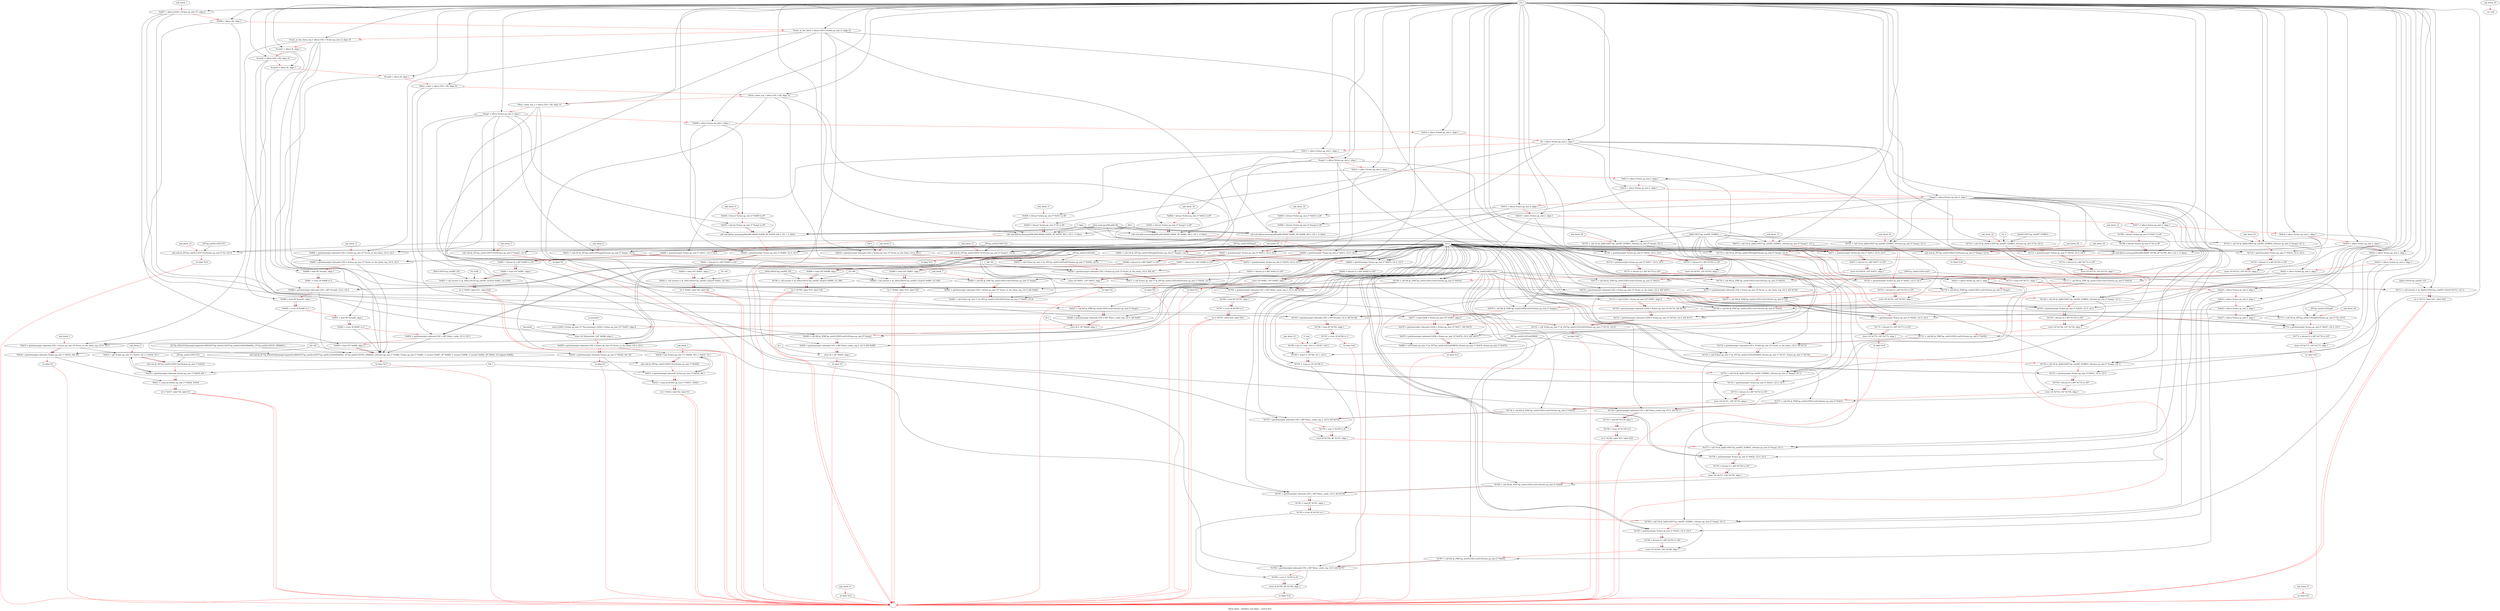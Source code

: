 digraph G {
compound=true
label="Black edges - dataflow, red edges - control flow"
"t607" [label="  %t607 = alloca [2204 x %class.ap_uint.1]*, align 8"]
"t608" [label="  %t608 = alloca i16, align 2"]
"vote_at_rho_theta" [label="  %vote_at_rho_theta = alloca [182 x %class.ap_uint.1], align 16"]
"vote_at_rho_theta_reg" [label="  %vote_at_rho_theta_reg = alloca [182 x %class.ap_uint.1], align 16"]
"cond1" [label="  %cond1 = alloca i8, align 1"]
"cond2" [label="  %cond2 = alloca [181 x i8], align 16"]
"cond3" [label="  %cond3 = alloca i8, align 1"]
"cond4" [label="  %cond4 = alloca i8, align 1"]
"four_conds" [label="  %four_conds = alloca [181 x i8], align 16"]
"four_conds_reg" [label="  %four_conds_reg = alloca [181 x i8], align 16"]
"four_conds_reg_2" [label="  %four_conds_reg_2 = alloca [181 x i8], align 16"]
"ang1" [label="  %ang1 = alloca %class.ap_uint.2, align 1"]
"t609" [label="  %t609 = alloca %class.ap_uint.2, align 1"]
"t610" [label="  %t610 = alloca %class.ap_uint.2, align 1"]
"r" [label="  %r = alloca %class.ap_uint.5, align 1"]
"t611" [label="  %t611 = alloca %class.ap_uint.5, align 1"]
"ang11" [label="  %ang11 = alloca %class.ap_uint.2, align 1"]
"t612" [label="  %t612 = alloca %class.ap_uint.2, align 1"]
"t613" [label="  %t613 = alloca %class.ap_uint.2, align 1"]
"t614" [label="  %t614 = alloca %class.ap_uint.2, align 1"]
"ang3" [label="  %ang3 = alloca %class.ap_uint.2, align 1"]
"t615" [label="  %t615 = alloca %class.ap_uint.2, align 1"]
"t616" [label="  %t616 = alloca %class.ap_uint.2, align 1"]
"t617" [label="  %t617 = alloca %class.ap_uint.5, align 1"]
"t618" [label="  %t618 = alloca %class.ap_uint.5, align 1"]
"t619" [label="  %t619 = alloca %class.ap_uint.2, align 1"]
"t620" [label="  %t620 = alloca %class.ap_uint.2, align 1"]
"t621" [label="  %t621 = alloca %class.ap_uint.2, align 1"]
"t622" [label="  %t622 = alloca %class.ap_uint.2, align 1"]
"t623" [label="  %t623 = alloca %class.ap_uint.2, align 1"]
"t624" [label="  %t624 = alloca %class.ap_uint.2, align 1"]
"t625" [label="  %t625 = alloca %class.ap_uint.2, align 1"]
"t626" [label="  %t626 = alloca %class.ap_uint.2, align 1"]
"t627" [label="  %t627 = alloca %class.ap_uint.5, align 1"]
"_1" [label="  store [2204 x %class.ap_uint.1]* %accumulator, [2204 x %class.ap_uint.1]** %t607, align 8"]
"_2" [label="  store i16 %threshold, i16* %t608, align 2"]
"t628" [label="  %t628 = getelementptr inbounds [182 x %class.ap_uint.1]* %vote_at_rho_theta, i32 0, i32 0"]
"t629" [label="  %t629 = getelementptr inbounds %class.ap_uint.1* %t628, i64 182"]
"_3" [label="  br label %1"]
"unk_block_1" -> "t607"[color=red]
"i32 1" -> "t607"
"t607" -> "t608"[color=red weight=2]
"i32 1" -> "t608"
"t608" -> "vote_at_rho_theta"[color=red weight=2]
"i32 1" -> "vote_at_rho_theta"
"vote_at_rho_theta" -> "vote_at_rho_theta_reg"[color=red weight=2]
"i32 1" -> "vote_at_rho_theta_reg"
"vote_at_rho_theta_reg" -> "cond1"[color=red weight=2]
"i32 1" -> "cond1"
"cond1" -> "cond2"[color=red weight=2]
"i32 1" -> "cond2"
"cond2" -> "cond3"[color=red weight=2]
"i32 1" -> "cond3"
"cond3" -> "cond4"[color=red weight=2]
"i32 1" -> "cond4"
"cond4" -> "four_conds"[color=red weight=2]
"i32 1" -> "four_conds"
"four_conds" -> "four_conds_reg"[color=red weight=2]
"i32 1" -> "four_conds_reg"
"four_conds_reg" -> "four_conds_reg_2"[color=red weight=2]
"i32 1" -> "four_conds_reg_2"
"four_conds_reg_2" -> "ang1"[color=red weight=2]
"i32 1" -> "ang1"
"ang1" -> "t609"[color=red weight=2]
"i32 1" -> "t609"
"t609" -> "t610"[color=red weight=2]
"i32 1" -> "t610"
"t610" -> "r"[color=red weight=2]
"i32 1" -> "r"
"r" -> "t611"[color=red weight=2]
"i32 1" -> "t611"
"t611" -> "ang11"[color=red weight=2]
"i32 1" -> "ang11"
"ang11" -> "t612"[color=red weight=2]
"i32 1" -> "t612"
"t612" -> "t613"[color=red weight=2]
"i32 1" -> "t613"
"t613" -> "t614"[color=red weight=2]
"i32 1" -> "t614"
"t614" -> "ang3"[color=red weight=2]
"i32 1" -> "ang3"
"ang3" -> "t615"[color=red weight=2]
"i32 1" -> "t615"
"t615" -> "t616"[color=red weight=2]
"i32 1" -> "t616"
"t616" -> "t617"[color=red weight=2]
"i32 1" -> "t617"
"t617" -> "t618"[color=red weight=2]
"i32 1" -> "t618"
"t618" -> "t619"[color=red weight=2]
"i32 1" -> "t619"
"t619" -> "t620"[color=red weight=2]
"i32 1" -> "t620"
"t620" -> "t621"[color=red weight=2]
"i32 1" -> "t621"
"t621" -> "t622"[color=red weight=2]
"i32 1" -> "t622"
"t622" -> "t623"[color=red weight=2]
"i32 1" -> "t623"
"t623" -> "t624"[color=red weight=2]
"i32 1" -> "t624"
"t624" -> "t625"[color=red weight=2]
"i32 1" -> "t625"
"t625" -> "t626"[color=red weight=2]
"i32 1" -> "t626"
"t626" -> "t627"[color=red weight=2]
"i32 1" -> "t627"
"t627" -> "_1"[color=red weight=2]
"accumulator" -> "_1"
"t607" -> "_1"
"_1" -> "_2"[color=red weight=2]
"threshold" -> "_2"
"t608" -> "_2"
"_2" -> "t628"[color=red weight=2]
"vote_at_rho_theta" -> "t628"
"i32 0" -> "t628"
"i32 0" -> "t628"
"t628" -> "t629"[color=red weight=2]
"t628" -> "t629"
"i64 182" -> "t629"
"t629" -> "_3"[color=red weight=2]
"_3" -> ""[color=red]

"t630" [label="  %t630 = phi %class.ap_uint.1* [ %t628, %0 ], [ %t631, %1 ]"]
"_4" [label="  call void @_ZN7ap_uintILi12EEC1Ev(%class.ap_uint.1* %t630)"]
"t631" [label="  %t631 = getelementptr inbounds %class.ap_uint.1* %t630, i64 1"]
"t632" [label="  %t632 = icmp eq %class.ap_uint.1* %t631, %t629"]
"_5" [label="  br i1 %t632, label %2, label %1"]
"unk_block_2" -> "t630"[color=red]
"t628" -> "t630"
"t631" -> "t630"
"t630" -> "_4"[color=red weight=2]
"t630" -> "_4"
"_ZN7ap_uintILi12EEC1Ev" -> "_4"
"_4" -> "t631"[color=red weight=2]
"t630" -> "t631"
"i64 1" -> "t631"
"t631" -> "t632"[color=red weight=2]
"t631" -> "t632"
"t629" -> "t632"
"t632" -> "_5"[color=red weight=2]
"t632" -> "_5"
"_5" -> ""[color=red]
"_5" -> ""[color=red]

"t633" [label="  %t633 = getelementptr inbounds [182 x %class.ap_uint.1]* %vote_at_rho_theta_reg, i32 0, i32 0"]
"t634" [label="  %t634 = getelementptr inbounds %class.ap_uint.1* %t633, i64 182"]
"_6" [label="  br label %3"]
"unk_block_3" -> "t633"[color=red]
"vote_at_rho_theta_reg" -> "t633"
"i32 0" -> "t633"
"i32 0" -> "t633"
"t633" -> "t634"[color=red weight=2]
"t633" -> "t634"
"i64 182" -> "t634"
"t634" -> "_6"[color=red weight=2]
"_6" -> ""[color=red]

"t635" [label="  %t635 = phi %class.ap_uint.1* [ %t633, %2 ], [ %t636, %3 ]"]
"_7" [label="  call void @_ZN7ap_uintILi12EEC1Ev(%class.ap_uint.1* %t635)"]
"t636" [label="  %t636 = getelementptr inbounds %class.ap_uint.1* %t635, i64 1"]
"t637" [label="  %t637 = icmp eq %class.ap_uint.1* %t636, %t634"]
"_8" [label="  br i1 %t637, label %4, label %3"]
"unk_block_4" -> "t635"[color=red]
"t633" -> "t635"
"t636" -> "t635"
"t635" -> "_7"[color=red weight=2]
"t635" -> "_7"
"_ZN7ap_uintILi12EEC1Ev" -> "_7"
"_7" -> "t636"[color=red weight=2]
"t635" -> "t636"
"i64 1" -> "t636"
"t636" -> "t637"[color=red weight=2]
"t636" -> "t637"
"t634" -> "t637"
"t637" -> "_8"[color=red weight=2]
"t637" -> "_8"
"_8" -> ""[color=red]
"_8" -> ""[color=red]

"_9" [label="  call void @_ZN7ap_uintILi10EEC1Ei(%class.ap_uint.2* %ang1, i32 0)"]
"_10" [label="  br label %5"]
"unk_block_5" -> "_9"[color=red]
"ang1" -> "_9"
"i32 0" -> "_9"
"_ZN7ap_uintILi10EEC1Ei" -> "_9"
"_9" -> "_10"[color=red weight=2]
"_10" -> ""[color=red]

"t638" [label="  %t638 = bitcast %class.ap_uint.2* %t609 to i8*"]
"t639" [label="  %t639 = bitcast %class.ap_uint.2* %ang1 to i8*"]
"_11" [label="  call void @llvm.memcpy.p0i8.p0i8.i64(i8* %t638, i8* %t639, i64 2, i32 1, i1 false)"]
"t640" [label="  %t640 = getelementptr %class.ap_uint.2* %t609, i32 0, i32 0"]
"t641" [label="  %t641 = bitcast [2 x i8]* %t640 to i16*"]
"t642" [label="  %t642 = load i16* %t641, align 1"]
"t643" [label="  %t643 = call zeroext i1 @_ZltILi10EEb7ap_uintIXT_EEj(i16 %t642, i32 181)"]
"_12" [label="  br i1 %t643, label %6, label %8"]
"unk_block_6" -> "t638"[color=red]
"t609" -> "t638"
"t638" -> "t639"[color=red weight=2]
"ang1" -> "t639"
"t639" -> "_11"[color=red weight=2]
"t638" -> "_11"
"t639" -> "_11"
"i64 2" -> "_11"
"i32 1" -> "_11"
"i1 false" -> "_11"
"llvm.memcpy.p0i8.p0i8.i64" -> "_11"
"_11" -> "t640"[color=red weight=2]
"t609" -> "t640"
"i32 0" -> "t640"
"i32 0" -> "t640"
"t640" -> "t641"[color=red weight=2]
"t640" -> "t641"
"t641" -> "t642"[color=red weight=2]
"t641" -> "t642"
"t642" -> "t643"[color=red weight=2]
"t642" -> "t643"
"i32 181" -> "t643"
"_ZltILi10EEb7ap_uintIXT_EEj" -> "t643"
"t643" -> "_12"[color=red weight=2]
"t643" -> "_12"
"_12" -> ""[color=red]
"_12" -> ""[color=red]

"t644" [label="  %t644 = call i64 @_ZNK7ap_uintILi10EEcvmEv(%class.ap_uint.2* %ang1)"]
"t645" [label="  %t645 = getelementptr inbounds [182 x %class.ap_uint.1]* %vote_at_rho_theta_reg, i32 0, i64 %t644"]
"t646" [label="  %t646 = call %class.ap_uint.1* @_ZN7ap_uintILi12EEaSEi(%class.ap_uint.1* %t645, i32 0)"]
"t647" [label="  %t647 = call i64 @_ZNK7ap_uintILi10EEcvmEv(%class.ap_uint.2* %ang1)"]
"t648" [label="  %t648 = getelementptr inbounds [181 x i8]* %four_conds_reg, i32 0, i64 %t647"]
"_13" [label="  store i8 0, i8* %t648, align 1"]
"t649" [label="  %t649 = call i64 @_ZNK7ap_uintILi10EEcvmEv(%class.ap_uint.2* %ang1)"]
"t650" [label="  %t650 = getelementptr inbounds [181 x i8]* %four_conds_reg_2, i32 0, i64 %t649"]
"_14" [label="  store i8 1, i8* %t650, align 1"]
"_15" [label="  br label %7"]
"unk_block_7" -> "t644"[color=red]
"ang1" -> "t644"
"_ZNK7ap_uintILi10EEcvmEv" -> "t644"
"t644" -> "t645"[color=red weight=2]
"vote_at_rho_theta_reg" -> "t645"
"i32 0" -> "t645"
"t644" -> "t645"
"t645" -> "t646"[color=red weight=2]
"t645" -> "t646"
"i32 0" -> "t646"
"_ZN7ap_uintILi12EEaSEi" -> "t646"
"t646" -> "t647"[color=red weight=2]
"ang1" -> "t647"
"_ZNK7ap_uintILi10EEcvmEv" -> "t647"
"t647" -> "t648"[color=red weight=2]
"four_conds_reg" -> "t648"
"i32 0" -> "t648"
"t647" -> "t648"
"t648" -> "_13"[color=red weight=2]
"i8 0" -> "_13"
"t648" -> "_13"
"_13" -> "t649"[color=red weight=2]
"ang1" -> "t649"
"_ZNK7ap_uintILi10EEcvmEv" -> "t649"
"t649" -> "t650"[color=red weight=2]
"four_conds_reg_2" -> "t650"
"i32 0" -> "t650"
"t649" -> "t650"
"t650" -> "_14"[color=red weight=2]
"i8 1" -> "_14"
"t650" -> "_14"
"_14" -> "_15"[color=red weight=2]
"_15" -> ""[color=red]

"t651" [label="  %t651 = call i16 @_ZN7ap_uintILi10EEppEi(%class.ap_uint.2* %ang1, i32 0)"]
"t652" [label="  %t652 = getelementptr %class.ap_uint.2* %t610, i32 0, i32 0"]
"t653" [label="  %t653 = bitcast [2 x i8]* %t652 to i16*"]
"_16" [label="  store i16 %t651, i16* %t653, align 1"]
"_17" [label="  br label %5"]
"unk_block_8" -> "t651"[color=red]
"ang1" -> "t651"
"i32 0" -> "t651"
"_ZN7ap_uintILi10EEppEi" -> "t651"
"t651" -> "t652"[color=red weight=2]
"t610" -> "t652"
"i32 0" -> "t652"
"i32 0" -> "t652"
"t652" -> "t653"[color=red weight=2]
"t652" -> "t653"
"t653" -> "_16"[color=red weight=2]
"t651" -> "_16"
"t653" -> "_16"
"_16" -> "_17"[color=red weight=2]
"_17" -> ""[color=red]

"t654" [label="  %t654 = getelementptr inbounds [182 x %class.ap_uint.1]* %vote_at_rho_theta, i32 0, i64 0"]
"t655" [label="  %t655 = call %class.ap_uint.1* @_ZN7ap_uintILi12EEaSEi(%class.ap_uint.1* %t654, i32 0)"]
"t656" [label="  %t656 = getelementptr inbounds [182 x %class.ap_uint.1]* %vote_at_rho_theta, i32 0, i64 181"]
"t657" [label="  %t657 = call %class.ap_uint.1* @_ZN7ap_uintILi12EEaSEi(%class.ap_uint.1* %t656, i32 0)"]
"_18" [label="  br label %9"]
"unk_block_9" -> "t654"[color=red]
"vote_at_rho_theta" -> "t654"
"i32 0" -> "t654"
"i64 0" -> "t654"
"t654" -> "t655"[color=red weight=2]
"t654" -> "t655"
"i32 0" -> "t655"
"_ZN7ap_uintILi12EEaSEi" -> "t655"
"t655" -> "t656"[color=red weight=2]
"vote_at_rho_theta" -> "t656"
"i32 0" -> "t656"
"i64 181" -> "t656"
"t656" -> "t657"[color=red weight=2]
"t656" -> "t657"
"i32 0" -> "t657"
"_ZN7ap_uintILi12EEaSEi" -> "t657"
"t657" -> "_18"[color=red weight=2]
"_18" -> ""[color=red]

"_19" [label="  call void @_ZN7ap_uintILi13EEC1Ei(%class.ap_uint.5* %r, i32 0)"]
"_20" [label="  br label %10"]
"unk_block_10" -> "_19"[color=red]
"r" -> "_19"
"i32 0" -> "_19"
"_ZN7ap_uintILi13EEC1Ei" -> "_19"
"_19" -> "_20"[color=red weight=2]
"_20" -> ""[color=red]

"t658" [label="  %t658 = bitcast %class.ap_uint.5* %t611 to i8*"]
"t659" [label="  %t659 = bitcast %class.ap_uint.5* %r to i8*"]
"_21" [label="  call void @llvm.memcpy.p0i8.p0i8.i64(i8* %t658, i8* %t659, i64 2, i32 1, i1 false)"]
"t660" [label="  %t660 = getelementptr %class.ap_uint.5* %t611, i32 0, i32 0"]
"t661" [label="  %t661 = bitcast [2 x i8]* %t660 to i16*"]
"t662" [label="  %t662 = load i16* %t661, align 1"]
"t663" [label="  %t663 = call zeroext i1 @_ZltILi13EEb7ap_uintIXT_EEi(i16 %t662, i32 2204)"]
"_22" [label="  br i1 %t663, label %11, label %28"]
"unk_block_11" -> "t658"[color=red]
"t611" -> "t658"
"t658" -> "t659"[color=red weight=2]
"r" -> "t659"
"t659" -> "_21"[color=red weight=2]
"t658" -> "_21"
"t659" -> "_21"
"i64 2" -> "_21"
"i32 1" -> "_21"
"i1 false" -> "_21"
"llvm.memcpy.p0i8.p0i8.i64" -> "_21"
"_21" -> "t660"[color=red weight=2]
"t611" -> "t660"
"i32 0" -> "t660"
"i32 0" -> "t660"
"t660" -> "t661"[color=red weight=2]
"t660" -> "t661"
"t661" -> "t662"[color=red weight=2]
"t661" -> "t662"
"t662" -> "t663"[color=red weight=2]
"t662" -> "t663"
"i32 2204" -> "t663"
"_ZltILi13EEb7ap_uintIXT_EEi" -> "t663"
"t663" -> "_22"[color=red weight=2]
"t663" -> "_22"
"_22" -> ""[color=red]
"_22" -> ""[color=red]

"_23" [label="  br label %12"]
"unk_block_12" -> "_23"[color=red]
"_23" -> ""[color=red]

"_24" [label="  call void @_ZN7ap_uintILi10EEC1Ei(%class.ap_uint.2* %ang11, i32 0)"]
"_25" [label="  br label %13"]
"unk_block_13" -> "_24"[color=red]
"ang11" -> "_24"
"i32 0" -> "_24"
"_ZN7ap_uintILi10EEC1Ei" -> "_24"
"_24" -> "_25"[color=red weight=2]
"_25" -> ""[color=red]

"t664" [label="  %t664 = bitcast %class.ap_uint.2* %t612 to i8*"]
"t665" [label="  %t665 = bitcast %class.ap_uint.2* %ang11 to i8*"]
"_26" [label="  call void @llvm.memcpy.p0i8.p0i8.i64(i8* %t664, i8* %t665, i64 2, i32 1, i1 false)"]
"t666" [label="  %t666 = getelementptr %class.ap_uint.2* %t612, i32 0, i32 0"]
"t667" [label="  %t667 = bitcast [2 x i8]* %t666 to i16*"]
"t668" [label="  %t668 = load i16* %t667, align 1"]
"t669" [label="  %t669 = call zeroext i1 @_ZltILi10EEb7ap_uintIXT_EEj(i16 %t668, i32 180)"]
"_27" [label="  br i1 %t669, label %14, label %16"]
"unk_block_14" -> "t664"[color=red]
"t612" -> "t664"
"t664" -> "t665"[color=red weight=2]
"ang11" -> "t665"
"t665" -> "_26"[color=red weight=2]
"t664" -> "_26"
"t665" -> "_26"
"i64 2" -> "_26"
"i32 1" -> "_26"
"i1 false" -> "_26"
"llvm.memcpy.p0i8.p0i8.i64" -> "_26"
"_26" -> "t666"[color=red weight=2]
"t612" -> "t666"
"i32 0" -> "t666"
"i32 0" -> "t666"
"t666" -> "t667"[color=red weight=2]
"t666" -> "t667"
"t667" -> "t668"[color=red weight=2]
"t667" -> "t668"
"t668" -> "t669"[color=red weight=2]
"t668" -> "t669"
"i32 180" -> "t669"
"_ZltILi10EEb7ap_uintIXT_EEj" -> "t669"
"t669" -> "_27"[color=red weight=2]
"t669" -> "_27"
"_27" -> ""[color=red]
"_27" -> ""[color=red]

"t670" [label="  %t670 = call i16 @_ZplILi10EE7ap_uintIXT_EERKS1_i(%class.ap_uint.2* %ang11, i32 1)"]
"t671" [label="  %t671 = getelementptr %class.ap_uint.2* %t613, i32 0, i32 0"]
"t672" [label="  %t672 = bitcast [2 x i8]* %t671 to i16*"]
"_28" [label="  store i16 %t670, i16* %t672, align 1"]
"t673" [label="  %t673 = call i64 @_ZNK7ap_uintILi10EEcvmEv(%class.ap_uint.2* %t613)"]
"t674" [label="  %t674 = getelementptr inbounds [182 x %class.ap_uint.1]* %vote_at_rho_theta, i32 0, i64 %t673"]
"t675" [label="  %t675 = call i64 @_ZNK7ap_uintILi13EEcvmEv(%class.ap_uint.5* %r)"]
"t676" [label="  %t676 = call i64 @_ZNK7ap_uintILi10EEcvmEv(%class.ap_uint.2* %ang11)"]
"t677" [label="  %t677 = load [2204 x %class.ap_uint.1]** %t607, align 8"]
"t678" [label="  %t678 = getelementptr inbounds [2204 x %class.ap_uint.1]* %t677, i64 %t676"]
"t679" [label="  %t679 = getelementptr inbounds [2204 x %class.ap_uint.1]* %t678, i32 0, i64 %t675"]
"t680" [label="  %t680 = call %class.ap_uint.1* @_ZN7ap_uintILi12EEaSERKS0_(%class.ap_uint.1* %t674, %class.ap_uint.1* %t679)"]
"_29" [label="  br label %15"]
"unk_block_15" -> "t670"[color=red]
"ang11" -> "t670"
"i32 1" -> "t670"
"_ZplILi10EE7ap_uintIXT_EERKS1_i" -> "t670"
"t670" -> "t671"[color=red weight=2]
"t613" -> "t671"
"i32 0" -> "t671"
"i32 0" -> "t671"
"t671" -> "t672"[color=red weight=2]
"t671" -> "t672"
"t672" -> "_28"[color=red weight=2]
"t670" -> "_28"
"t672" -> "_28"
"_28" -> "t673"[color=red weight=2]
"t613" -> "t673"
"_ZNK7ap_uintILi10EEcvmEv" -> "t673"
"t673" -> "t674"[color=red weight=2]
"vote_at_rho_theta" -> "t674"
"i32 0" -> "t674"
"t673" -> "t674"
"t674" -> "t675"[color=red weight=2]
"r" -> "t675"
"_ZNK7ap_uintILi13EEcvmEv" -> "t675"
"t675" -> "t676"[color=red weight=2]
"ang11" -> "t676"
"_ZNK7ap_uintILi10EEcvmEv" -> "t676"
"t676" -> "t677"[color=red weight=2]
"t607" -> "t677"
"t677" -> "t678"[color=red weight=2]
"t677" -> "t678"
"t676" -> "t678"
"t678" -> "t679"[color=red weight=2]
"t678" -> "t679"
"i32 0" -> "t679"
"t675" -> "t679"
"t679" -> "t680"[color=red weight=2]
"t674" -> "t680"
"t679" -> "t680"
"_ZN7ap_uintILi12EEaSERKS0_" -> "t680"
"t680" -> "_29"[color=red weight=2]
"_29" -> ""[color=red]

"t681" [label="  %t681 = call i16 @_ZN7ap_uintILi10EEppEi(%class.ap_uint.2* %ang11, i32 0)"]
"t682" [label="  %t682 = getelementptr %class.ap_uint.2* %t614, i32 0, i32 0"]
"t683" [label="  %t683 = bitcast [2 x i8]* %t682 to i16*"]
"_30" [label="  store i16 %t681, i16* %t683, align 1"]
"_31" [label="  br label %13"]
"unk_block_16" -> "t681"[color=red]
"ang11" -> "t681"
"i32 0" -> "t681"
"_ZN7ap_uintILi10EEppEi" -> "t681"
"t681" -> "t682"[color=red weight=2]
"t614" -> "t682"
"i32 0" -> "t682"
"i32 0" -> "t682"
"t682" -> "t683"[color=red weight=2]
"t682" -> "t683"
"t683" -> "_30"[color=red weight=2]
"t681" -> "_30"
"t683" -> "_30"
"_30" -> "_31"[color=red weight=2]
"_31" -> ""[color=red]

"t684" [label="  %t684 = getelementptr inbounds [182 x %class.ap_uint.1]* %vote_at_rho_theta, i32 0, i32 0"]
"t685" [label="  %t685 = getelementptr inbounds [182 x %class.ap_uint.1]* %vote_at_rho_theta_reg, i32 0, i32 0"]
"t686" [label="  %t686 = load i8* %cond1, align 1"]
"t687" [label="  %t687 = trunc i8 %t686 to i1"]
"t688" [label="  %t688 = getelementptr inbounds [181 x i8]* %cond2, i32 0, i32 0"]
"t689" [label="  %t689 = load i8* %cond3, align 1"]
"t690" [label="  %t690 = trunc i8 %t689 to i1"]
"t691" [label="  %t691 = load i8* %cond4, align 1"]
"t692" [label="  %t692 = trunc i8 %t691 to i1"]
"t693" [label="  %t693 = getelementptr inbounds [181 x i8]* %four_conds, i32 0, i32 0"]
"t694" [label="  %t694 = load i16* %t608, align 2"]
"_32" [label="  call void @_ZL75p_ZN2xf15thinningCompareILi180EEEP7ap_uintILi12EEP7ap_uintILi12EEbPbbbPbs_1P7ap_uintILi12EES1_bPbbbS2_s(%class.ap_uint.1* %t684, %class.ap_uint.1* %t685, i1 zeroext %t687, i8* %t688, i1 zeroext %t690, i1 zeroext %t692, i8* %t693, i16 signext %t694)"]
"_33" [label="  br label %17"]
"unk_block_17" -> "t684"[color=red]
"vote_at_rho_theta" -> "t684"
"i32 0" -> "t684"
"i32 0" -> "t684"
"t684" -> "t685"[color=red weight=2]
"vote_at_rho_theta_reg" -> "t685"
"i32 0" -> "t685"
"i32 0" -> "t685"
"t685" -> "t686"[color=red weight=2]
"cond1" -> "t686"
"t686" -> "t687"[color=red weight=2]
"t686" -> "t687"
"t687" -> "t688"[color=red weight=2]
"cond2" -> "t688"
"i32 0" -> "t688"
"i32 0" -> "t688"
"t688" -> "t689"[color=red weight=2]
"cond3" -> "t689"
"t689" -> "t690"[color=red weight=2]
"t689" -> "t690"
"t690" -> "t691"[color=red weight=2]
"cond4" -> "t691"
"t691" -> "t692"[color=red weight=2]
"t691" -> "t692"
"t692" -> "t693"[color=red weight=2]
"four_conds" -> "t693"
"i32 0" -> "t693"
"i32 0" -> "t693"
"t693" -> "t694"[color=red weight=2]
"t608" -> "t694"
"t694" -> "_32"[color=red weight=2]
"t684" -> "_32"
"t685" -> "_32"
"t687" -> "_32"
"t688" -> "_32"
"t690" -> "_32"
"t692" -> "_32"
"t693" -> "_32"
"t694" -> "_32"
"_ZL75p_ZN2xf15thinningCompareILi180EEEP7ap_uintILi12EEP7ap_uintILi12EEbPbbbPbs_1P7ap_uintILi12EES1_bPbbbS2_s" -> "_32"
"_32" -> "_33"[color=red weight=2]
"_33" -> ""[color=red]

"_34" [label="  call void @_ZN7ap_uintILi10EEC1Ei(%class.ap_uint.2* %ang3, i32 0)"]
"_35" [label="  br label %18"]
"unk_block_18" -> "_34"[color=red]
"ang3" -> "_34"
"i32 0" -> "_34"
"_ZN7ap_uintILi10EEC1Ei" -> "_34"
"_34" -> "_35"[color=red weight=2]
"_35" -> ""[color=red]

"t695" [label="  %t695 = bitcast %class.ap_uint.2* %t615 to i8*"]
"t696" [label="  %t696 = bitcast %class.ap_uint.2* %ang3 to i8*"]
"_36" [label="  call void @llvm.memcpy.p0i8.p0i8.i64(i8* %t695, i8* %t696, i64 2, i32 1, i1 false)"]
"t697" [label="  %t697 = getelementptr %class.ap_uint.2* %t615, i32 0, i32 0"]
"t698" [label="  %t698 = bitcast [2 x i8]* %t697 to i16*"]
"t699" [label="  %t699 = load i16* %t698, align 1"]
"t700" [label="  %t700 = call zeroext i1 @_ZltILi10EEb7ap_uintIXT_EEj(i16 %t699, i32 180)"]
"_37" [label="  br i1 %t700, label %19, label %26"]
"unk_block_19" -> "t695"[color=red]
"t615" -> "t695"
"t695" -> "t696"[color=red weight=2]
"ang3" -> "t696"
"t696" -> "_36"[color=red weight=2]
"t695" -> "_36"
"t696" -> "_36"
"i64 2" -> "_36"
"i32 1" -> "_36"
"i1 false" -> "_36"
"llvm.memcpy.p0i8.p0i8.i64" -> "_36"
"_36" -> "t697"[color=red weight=2]
"t615" -> "t697"
"i32 0" -> "t697"
"i32 0" -> "t697"
"t697" -> "t698"[color=red weight=2]
"t697" -> "t698"
"t698" -> "t699"[color=red weight=2]
"t698" -> "t699"
"t699" -> "t700"[color=red weight=2]
"t699" -> "t700"
"i32 180" -> "t700"
"_ZltILi10EEb7ap_uintIXT_EEj" -> "t700"
"t700" -> "_37"[color=red weight=2]
"t700" -> "_37"
"_37" -> ""[color=red]
"_37" -> ""[color=red]

"t701" [label="  %t701 = call i16 @_ZplILi10EE7ap_uintIXT_EERKS1_i(%class.ap_uint.2* %ang3, i32 1)"]
"t702" [label="  %t702 = getelementptr %class.ap_uint.2* %t616, i32 0, i32 0"]
"t703" [label="  %t703 = bitcast [2 x i8]* %t702 to i16*"]
"_38" [label="  store i16 %t701, i16* %t703, align 1"]
"t704" [label="  %t704 = call i64 @_ZNK7ap_uintILi10EEcvmEv(%class.ap_uint.2* %t616)"]
"t705" [label="  %t705 = getelementptr inbounds [181 x i8]* %four_conds_reg_2, i32 0, i64 %t704"]
"t706" [label="  %t706 = load i8* %t705, align 1"]
"t707" [label="  %t707 = trunc i8 %t706 to i1"]
"_39" [label="  br i1 %t707, label %20, label %22"]
"unk_block_20" -> "t701"[color=red]
"ang3" -> "t701"
"i32 1" -> "t701"
"_ZplILi10EE7ap_uintIXT_EERKS1_i" -> "t701"
"t701" -> "t702"[color=red weight=2]
"t616" -> "t702"
"i32 0" -> "t702"
"i32 0" -> "t702"
"t702" -> "t703"[color=red weight=2]
"t702" -> "t703"
"t703" -> "_38"[color=red weight=2]
"t701" -> "_38"
"t703" -> "_38"
"_38" -> "t704"[color=red weight=2]
"t616" -> "t704"
"_ZNK7ap_uintILi10EEcvmEv" -> "t704"
"t704" -> "t705"[color=red weight=2]
"four_conds_reg_2" -> "t705"
"i32 0" -> "t705"
"t704" -> "t705"
"t705" -> "t706"[color=red weight=2]
"t705" -> "t706"
"t706" -> "t707"[color=red weight=2]
"t706" -> "t707"
"t707" -> "_39"[color=red weight=2]
"t707" -> "_39"
"_39" -> ""[color=red]
"_39" -> ""[color=red]

"t708" [label="  %t708 = bitcast %class.ap_uint.5* %t617 to i8*"]
"t709" [label="  %t709 = bitcast %class.ap_uint.5* %r to i8*"]
"_40" [label="  call void @llvm.memcpy.p0i8.p0i8.i64(i8* %t708, i8* %t709, i64 2, i32 1, i1 false)"]
"t710" [label="  %t710 = getelementptr %class.ap_uint.5* %t617, i32 0, i32 0"]
"t711" [label="  %t711 = bitcast [2 x i8]* %t710 to i16*"]
"t712" [label="  %t712 = load i16* %t711, align 1"]
"t713" [label="  %t713 = call zeroext i1 @_ZgtILi13EEb7ap_uintIXT_EEi(i16 %t712, i32 1)"]
"_41" [label="  br i1 %t713, label %21, label %22"]
"unk_block_21" -> "t708"[color=red]
"t617" -> "t708"
"t708" -> "t709"[color=red weight=2]
"r" -> "t709"
"t709" -> "_40"[color=red weight=2]
"t708" -> "_40"
"t709" -> "_40"
"i64 2" -> "_40"
"i32 1" -> "_40"
"i1 false" -> "_40"
"llvm.memcpy.p0i8.p0i8.i64" -> "_40"
"_40" -> "t710"[color=red weight=2]
"t617" -> "t710"
"i32 0" -> "t710"
"i32 0" -> "t710"
"t710" -> "t711"[color=red weight=2]
"t710" -> "t711"
"t711" -> "t712"[color=red weight=2]
"t711" -> "t712"
"t712" -> "t713"[color=red weight=2]
"t712" -> "t713"
"i32 1" -> "t713"
"_ZgtILi13EEb7ap_uintIXT_EEi" -> "t713"
"t713" -> "_41"[color=red weight=2]
"t713" -> "_41"
"_41" -> ""[color=red]
"_41" -> ""[color=red]

"t714" [label="  %t714 = call i16 @_ZmiILi13EE7ap_uintIXT_EERKS1_i(%class.ap_uint.5* %r, i32 2)"]
"t715" [label="  %t715 = getelementptr %class.ap_uint.5* %t618, i32 0, i32 0"]
"t716" [label="  %t716 = bitcast [2 x i8]* %t715 to i16*"]
"_42" [label="  store i16 %t714, i16* %t716, align 1"]
"t717" [label="  %t717 = call i64 @_ZNK7ap_uintILi13EEcvmEv(%class.ap_uint.5* %t618)"]
"t718" [label="  %t718 = call i64 @_ZNK7ap_uintILi10EEcvmEv(%class.ap_uint.2* %ang3)"]
"t719" [label="  %t719 = load [2204 x %class.ap_uint.1]** %t607, align 8"]
"t720" [label="  %t720 = getelementptr inbounds [2204 x %class.ap_uint.1]* %t719, i64 %t718"]
"t721" [label="  %t721 = getelementptr inbounds [2204 x %class.ap_uint.1]* %t720, i32 0, i64 %t717"]
"t722" [label="  %t722 = call %class.ap_uint.1* @_ZN7ap_uintILi12EEaSEi(%class.ap_uint.1* %t721, i32 0)"]
"_43" [label="  br label %22"]
"unk_block_22" -> "t714"[color=red]
"r" -> "t714"
"i32 2" -> "t714"
"_ZmiILi13EE7ap_uintIXT_EERKS1_i" -> "t714"
"t714" -> "t715"[color=red weight=2]
"t618" -> "t715"
"i32 0" -> "t715"
"i32 0" -> "t715"
"t715" -> "t716"[color=red weight=2]
"t715" -> "t716"
"t716" -> "_42"[color=red weight=2]
"t714" -> "_42"
"t716" -> "_42"
"_42" -> "t717"[color=red weight=2]
"t618" -> "t717"
"_ZNK7ap_uintILi13EEcvmEv" -> "t717"
"t717" -> "t718"[color=red weight=2]
"ang3" -> "t718"
"_ZNK7ap_uintILi10EEcvmEv" -> "t718"
"t718" -> "t719"[color=red weight=2]
"t607" -> "t719"
"t719" -> "t720"[color=red weight=2]
"t719" -> "t720"
"t718" -> "t720"
"t720" -> "t721"[color=red weight=2]
"t720" -> "t721"
"i32 0" -> "t721"
"t717" -> "t721"
"t721" -> "t722"[color=red weight=2]
"t721" -> "t722"
"i32 0" -> "t722"
"_ZN7ap_uintILi12EEaSEi" -> "t722"
"t722" -> "_43"[color=red weight=2]
"_43" -> ""[color=red]

"t723" [label="  %t723 = call i16 @_ZplILi10EE7ap_uintIXT_EERKS1_i(%class.ap_uint.2* %ang3, i32 1)"]
"t724" [label="  %t724 = getelementptr %class.ap_uint.2* %t619, i32 0, i32 0"]
"t725" [label="  %t725 = bitcast [2 x i8]* %t724 to i16*"]
"_44" [label="  store i16 %t723, i16* %t725, align 1"]
"t726" [label="  %t726 = call i64 @_ZNK7ap_uintILi10EEcvmEv(%class.ap_uint.2* %t619)"]
"t727" [label="  %t727 = getelementptr inbounds [182 x %class.ap_uint.1]* %vote_at_rho_theta_reg, i32 0, i64 %t726"]
"t728" [label="  %t728 = call i16 @_ZplILi10EE7ap_uintIXT_EERKS1_i(%class.ap_uint.2* %ang3, i32 1)"]
"t729" [label="  %t729 = getelementptr %class.ap_uint.2* %t620, i32 0, i32 0"]
"t730" [label="  %t730 = bitcast [2 x i8]* %t729 to i16*"]
"_45" [label="  store i16 %t728, i16* %t730, align 1"]
"t731" [label="  %t731 = call i64 @_ZNK7ap_uintILi10EEcvmEv(%class.ap_uint.2* %t620)"]
"t732" [label="  %t732 = getelementptr inbounds [182 x %class.ap_uint.1]* %vote_at_rho_theta, i32 0, i64 %t731"]
"t733" [label="  %t733 = call %class.ap_uint.1* @_ZN7ap_uintILi12EEaSERKS0_(%class.ap_uint.1* %t727, %class.ap_uint.1* %t732)"]
"t734" [label="  %t734 = call i16 @_ZplILi10EE7ap_uintIXT_EERKS1_i(%class.ap_uint.2* %ang3, i32 1)"]
"t735" [label="  %t735 = getelementptr %class.ap_uint.2* %t621, i32 0, i32 0"]
"t736" [label="  %t736 = bitcast [2 x i8]* %t735 to i16*"]
"_46" [label="  store i16 %t734, i16* %t736, align 1"]
"t737" [label="  %t737 = call i64 @_ZNK7ap_uintILi10EEcvmEv(%class.ap_uint.2* %t621)"]
"t738" [label="  %t738 = getelementptr inbounds [181 x i8]* %four_conds_reg, i32 0, i64 %t737"]
"t739" [label="  %t739 = load i8* %t738, align 1"]
"t740" [label="  %t740 = trunc i8 %t739 to i1"]
"_47" [label="  br i1 %t740, label %23, label %24"]
"unk_block_23" -> "t723"[color=red]
"ang3" -> "t723"
"i32 1" -> "t723"
"_ZplILi10EE7ap_uintIXT_EERKS1_i" -> "t723"
"t723" -> "t724"[color=red weight=2]
"t619" -> "t724"
"i32 0" -> "t724"
"i32 0" -> "t724"
"t724" -> "t725"[color=red weight=2]
"t724" -> "t725"
"t725" -> "_44"[color=red weight=2]
"t723" -> "_44"
"t725" -> "_44"
"_44" -> "t726"[color=red weight=2]
"t619" -> "t726"
"_ZNK7ap_uintILi10EEcvmEv" -> "t726"
"t726" -> "t727"[color=red weight=2]
"vote_at_rho_theta_reg" -> "t727"
"i32 0" -> "t727"
"t726" -> "t727"
"t727" -> "t728"[color=red weight=2]
"ang3" -> "t728"
"i32 1" -> "t728"
"_ZplILi10EE7ap_uintIXT_EERKS1_i" -> "t728"
"t728" -> "t729"[color=red weight=2]
"t620" -> "t729"
"i32 0" -> "t729"
"i32 0" -> "t729"
"t729" -> "t730"[color=red weight=2]
"t729" -> "t730"
"t730" -> "_45"[color=red weight=2]
"t728" -> "_45"
"t730" -> "_45"
"_45" -> "t731"[color=red weight=2]
"t620" -> "t731"
"_ZNK7ap_uintILi10EEcvmEv" -> "t731"
"t731" -> "t732"[color=red weight=2]
"vote_at_rho_theta" -> "t732"
"i32 0" -> "t732"
"t731" -> "t732"
"t732" -> "t733"[color=red weight=2]
"t727" -> "t733"
"t732" -> "t733"
"_ZN7ap_uintILi12EEaSERKS0_" -> "t733"
"t733" -> "t734"[color=red weight=2]
"ang3" -> "t734"
"i32 1" -> "t734"
"_ZplILi10EE7ap_uintIXT_EERKS1_i" -> "t734"
"t734" -> "t735"[color=red weight=2]
"t621" -> "t735"
"i32 0" -> "t735"
"i32 0" -> "t735"
"t735" -> "t736"[color=red weight=2]
"t735" -> "t736"
"t736" -> "_46"[color=red weight=2]
"t734" -> "_46"
"t736" -> "_46"
"_46" -> "t737"[color=red weight=2]
"t621" -> "t737"
"_ZNK7ap_uintILi10EEcvmEv" -> "t737"
"t737" -> "t738"[color=red weight=2]
"four_conds_reg" -> "t738"
"i32 0" -> "t738"
"t737" -> "t738"
"t738" -> "t739"[color=red weight=2]
"t738" -> "t739"
"t739" -> "t740"[color=red weight=2]
"t739" -> "t740"
"t740" -> "_47"[color=red weight=2]
"t740" -> "_47"
"_47" -> ""[color=red]
"_47" -> ""[color=red]

"t741" [label="  %t741 = call i16 @_ZplILi10EE7ap_uintIXT_EERKS1_i(%class.ap_uint.2* %ang3, i32 1)"]
"t742" [label="  %t742 = getelementptr %class.ap_uint.2* %t622, i32 0, i32 0"]
"t743" [label="  %t743 = bitcast [2 x i8]* %t742 to i16*"]
"_48" [label="  store i16 %t741, i16* %t743, align 1"]
"t744" [label="  %t744 = call i64 @_ZNK7ap_uintILi10EEcvmEv(%class.ap_uint.2* %t622)"]
"t745" [label="  %t745 = getelementptr inbounds [181 x i8]* %cond2, i32 0, i64 %t744"]
"t746" [label="  %t746 = load i8* %t745, align 1"]
"t747" [label="  %t747 = trunc i8 %t746 to i1"]
"_49" [label="  br label %24"]
"unk_block_24" -> "t741"[color=red]
"ang3" -> "t741"
"i32 1" -> "t741"
"_ZplILi10EE7ap_uintIXT_EERKS1_i" -> "t741"
"t741" -> "t742"[color=red weight=2]
"t622" -> "t742"
"i32 0" -> "t742"
"i32 0" -> "t742"
"t742" -> "t743"[color=red weight=2]
"t742" -> "t743"
"t743" -> "_48"[color=red weight=2]
"t741" -> "_48"
"t743" -> "_48"
"_48" -> "t744"[color=red weight=2]
"t622" -> "t744"
"_ZNK7ap_uintILi10EEcvmEv" -> "t744"
"t744" -> "t745"[color=red weight=2]
"cond2" -> "t745"
"i32 0" -> "t745"
"t744" -> "t745"
"t745" -> "t746"[color=red weight=2]
"t745" -> "t746"
"t746" -> "t747"[color=red weight=2]
"t746" -> "t747"
"t747" -> "_49"[color=red weight=2]
"_49" -> ""[color=red]

"t748" [label="  %t748 = phi i1 [ true, %22 ], [ %t747, %23 ]"]
"t749" [label="  %t749 = select i1 %t748, i32 1, i32 0"]
"t750" [label="  %t750 = icmp ne i32 %t749, 0"]
"t751" [label="  %t751 = call i16 @_ZplILi10EE7ap_uintIXT_EERKS1_i(%class.ap_uint.2* %ang3, i32 1)"]
"t752" [label="  %t752 = getelementptr %class.ap_uint.2* %t623, i32 0, i32 0"]
"t753" [label="  %t753 = bitcast [2 x i8]* %t752 to i16*"]
"_50" [label="  store i16 %t751, i16* %t753, align 1"]
"t754" [label="  %t754 = call i64 @_ZNK7ap_uintILi10EEcvmEv(%class.ap_uint.2* %t623)"]
"t755" [label="  %t755 = getelementptr inbounds [181 x i8]* %four_conds_reg_2, i32 0, i64 %t754"]
"t756" [label="  %t756 = zext i1 %t750 to i8"]
"_51" [label="  store i8 %t756, i8* %t755, align 1"]
"t757" [label="  %t757 = call i16 @_ZplILi10EE7ap_uintIXT_EERKS1_i(%class.ap_uint.2* %ang3, i32 1)"]
"t758" [label="  %t758 = getelementptr %class.ap_uint.2* %t624, i32 0, i32 0"]
"t759" [label="  %t759 = bitcast [2 x i8]* %t758 to i16*"]
"_52" [label="  store i16 %t757, i16* %t759, align 1"]
"t760" [label="  %t760 = call i64 @_ZNK7ap_uintILi10EEcvmEv(%class.ap_uint.2* %t624)"]
"t761" [label="  %t761 = getelementptr inbounds [181 x i8]* %four_conds, i32 0, i64 %t760"]
"t762" [label="  %t762 = load i8* %t761, align 1"]
"t763" [label="  %t763 = trunc i8 %t762 to i1"]
"t764" [label="  %t764 = call i16 @_ZplILi10EE7ap_uintIXT_EERKS1_i(%class.ap_uint.2* %ang3, i32 1)"]
"t765" [label="  %t765 = getelementptr %class.ap_uint.2* %t625, i32 0, i32 0"]
"t766" [label="  %t766 = bitcast [2 x i8]* %t765 to i16*"]
"_53" [label="  store i16 %t764, i16* %t766, align 1"]
"t767" [label="  %t767 = call i64 @_ZNK7ap_uintILi10EEcvmEv(%class.ap_uint.2* %t625)"]
"t768" [label="  %t768 = getelementptr inbounds [181 x i8]* %four_conds_reg, i32 0, i64 %t767"]
"t769" [label="  %t769 = zext i1 %t763 to i8"]
"_54" [label="  store i8 %t769, i8* %t768, align 1"]
"_55" [label="  br label %25"]
"unk_block_25" -> "t748"[color=red]
"i1 true" -> "t748"
"t747" -> "t748"
"t748" -> "t749"[color=red weight=2]
"t748" -> "t749"
"i32 1" -> "t749"
"i32 0" -> "t749"
"t749" -> "t750"[color=red weight=2]
"t749" -> "t750"
"i32 0" -> "t750"
"t750" -> "t751"[color=red weight=2]
"ang3" -> "t751"
"i32 1" -> "t751"
"_ZplILi10EE7ap_uintIXT_EERKS1_i" -> "t751"
"t751" -> "t752"[color=red weight=2]
"t623" -> "t752"
"i32 0" -> "t752"
"i32 0" -> "t752"
"t752" -> "t753"[color=red weight=2]
"t752" -> "t753"
"t753" -> "_50"[color=red weight=2]
"t751" -> "_50"
"t753" -> "_50"
"_50" -> "t754"[color=red weight=2]
"t623" -> "t754"
"_ZNK7ap_uintILi10EEcvmEv" -> "t754"
"t754" -> "t755"[color=red weight=2]
"four_conds_reg_2" -> "t755"
"i32 0" -> "t755"
"t754" -> "t755"
"t755" -> "t756"[color=red weight=2]
"t750" -> "t756"
"t756" -> "_51"[color=red weight=2]
"t756" -> "_51"
"t755" -> "_51"
"_51" -> "t757"[color=red weight=2]
"ang3" -> "t757"
"i32 1" -> "t757"
"_ZplILi10EE7ap_uintIXT_EERKS1_i" -> "t757"
"t757" -> "t758"[color=red weight=2]
"t624" -> "t758"
"i32 0" -> "t758"
"i32 0" -> "t758"
"t758" -> "t759"[color=red weight=2]
"t758" -> "t759"
"t759" -> "_52"[color=red weight=2]
"t757" -> "_52"
"t759" -> "_52"
"_52" -> "t760"[color=red weight=2]
"t624" -> "t760"
"_ZNK7ap_uintILi10EEcvmEv" -> "t760"
"t760" -> "t761"[color=red weight=2]
"four_conds" -> "t761"
"i32 0" -> "t761"
"t760" -> "t761"
"t761" -> "t762"[color=red weight=2]
"t761" -> "t762"
"t762" -> "t763"[color=red weight=2]
"t762" -> "t763"
"t763" -> "t764"[color=red weight=2]
"ang3" -> "t764"
"i32 1" -> "t764"
"_ZplILi10EE7ap_uintIXT_EERKS1_i" -> "t764"
"t764" -> "t765"[color=red weight=2]
"t625" -> "t765"
"i32 0" -> "t765"
"i32 0" -> "t765"
"t765" -> "t766"[color=red weight=2]
"t765" -> "t766"
"t766" -> "_53"[color=red weight=2]
"t764" -> "_53"
"t766" -> "_53"
"_53" -> "t767"[color=red weight=2]
"t625" -> "t767"
"_ZNK7ap_uintILi10EEcvmEv" -> "t767"
"t767" -> "t768"[color=red weight=2]
"four_conds_reg" -> "t768"
"i32 0" -> "t768"
"t767" -> "t768"
"t768" -> "t769"[color=red weight=2]
"t763" -> "t769"
"t769" -> "_54"[color=red weight=2]
"t769" -> "_54"
"t768" -> "_54"
"_54" -> "_55"[color=red weight=2]
"_55" -> ""[color=red]

"t770" [label="  %t770 = call i16 @_ZN7ap_uintILi10EEppEi(%class.ap_uint.2* %ang3, i32 0)"]
"t771" [label="  %t771 = getelementptr %class.ap_uint.2* %t626, i32 0, i32 0"]
"t772" [label="  %t772 = bitcast [2 x i8]* %t771 to i16*"]
"_56" [label="  store i16 %t770, i16* %t772, align 1"]
"_57" [label="  br label %18"]
"unk_block_26" -> "t770"[color=red]
"ang3" -> "t770"
"i32 0" -> "t770"
"_ZN7ap_uintILi10EEppEi" -> "t770"
"t770" -> "t771"[color=red weight=2]
"t626" -> "t771"
"i32 0" -> "t771"
"i32 0" -> "t771"
"t771" -> "t772"[color=red weight=2]
"t771" -> "t772"
"t772" -> "_56"[color=red weight=2]
"t770" -> "_56"
"t772" -> "_56"
"_56" -> "_57"[color=red weight=2]
"_57" -> ""[color=red]

"_58" [label="  br label %27"]
"unk_block_27" -> "_58"[color=red]
"_58" -> ""[color=red]

"t773" [label="  %t773 = call i16 @_ZN7ap_uintILi13EEppEi(%class.ap_uint.5* %r, i32 0)"]
"t774" [label="  %t774 = getelementptr %class.ap_uint.5* %t627, i32 0, i32 0"]
"t775" [label="  %t775 = bitcast [2 x i8]* %t774 to i16*"]
"_59" [label="  store i16 %t773, i16* %t775, align 1"]
"_60" [label="  br label %10"]
"unk_block_28" -> "t773"[color=red]
"r" -> "t773"
"i32 0" -> "t773"
"_ZN7ap_uintILi13EEppEi" -> "t773"
"t773" -> "t774"[color=red weight=2]
"t627" -> "t774"
"i32 0" -> "t774"
"i32 0" -> "t774"
"t774" -> "t775"[color=red weight=2]
"t774" -> "t775"
"t775" -> "_59"[color=red weight=2]
"t773" -> "_59"
"t775" -> "_59"
"_59" -> "_60"[color=red weight=2]
"_60" -> ""[color=red]

"_61" [label="  ret void"]
"unk_block_29" -> "_61"[color=red]

}
